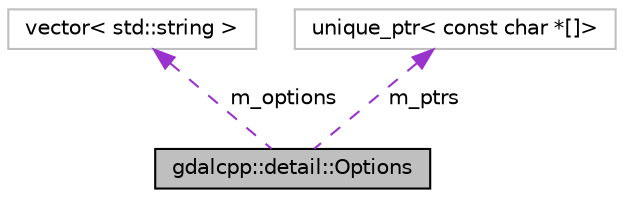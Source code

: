 digraph "gdalcpp::detail::Options"
{
 // LATEX_PDF_SIZE
  edge [fontname="Helvetica",fontsize="10",labelfontname="Helvetica",labelfontsize="10"];
  node [fontname="Helvetica",fontsize="10",shape=record];
  Node1 [label="gdalcpp::detail::Options",height=0.2,width=0.4,color="black", fillcolor="grey75", style="filled", fontcolor="black",tooltip=" "];
  Node2 -> Node1 [dir="back",color="darkorchid3",fontsize="10",style="dashed",label=" m_options" ,fontname="Helvetica"];
  Node2 [label="vector\< std::string \>",height=0.2,width=0.4,color="grey75", fillcolor="white", style="filled",tooltip=" "];
  Node3 -> Node1 [dir="back",color="darkorchid3",fontsize="10",style="dashed",label=" m_ptrs" ,fontname="Helvetica"];
  Node3 [label="unique_ptr\< const char *[]\>",height=0.2,width=0.4,color="grey75", fillcolor="white", style="filled",tooltip=" "];
}
